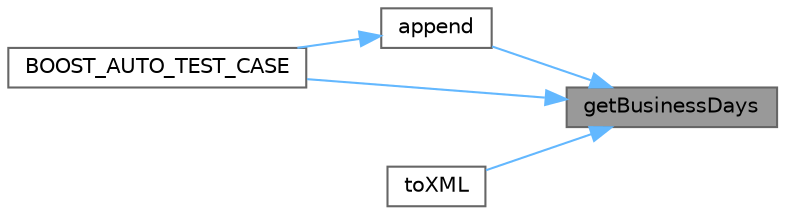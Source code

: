 digraph "getBusinessDays"
{
 // INTERACTIVE_SVG=YES
 // LATEX_PDF_SIZE
  bgcolor="transparent";
  edge [fontname=Helvetica,fontsize=10,labelfontname=Helvetica,labelfontsize=10];
  node [fontname=Helvetica,fontsize=10,shape=box,height=0.2,width=0.4];
  rankdir="RL";
  Node1 [label="getBusinessDays",height=0.2,width=0.4,color="gray40", fillcolor="grey60", style="filled", fontcolor="black",tooltip="Returns all the business days for a given calname."];
  Node1 -> Node2 [dir="back",color="steelblue1",style="solid"];
  Node2 [label="append",height=0.2,width=0.4,color="grey40", fillcolor="white", style="filled",URL="$classore_1_1data_1_1_calendar_adjustment_config.html#ad97bd1da19bfa2e6afa4488af9528e06",tooltip="add all holidays and business days from c to this instance"];
  Node2 -> Node3 [dir="back",color="steelblue1",style="solid"];
  Node3 [label="BOOST_AUTO_TEST_CASE",height=0.2,width=0.4,color="grey40", fillcolor="white", style="filled",URL="$calendaradjustment_8cpp.html#ab0478f2dce1060e1ed6eebcb6f5c897d",tooltip=" "];
  Node1 -> Node3 [dir="back",color="steelblue1",style="solid"];
  Node1 -> Node4 [dir="back",color="steelblue1",style="solid"];
  Node4 [label="toXML",height=0.2,width=0.4,color="grey40", fillcolor="white", style="filled",URL="$classore_1_1data_1_1_calendar_adjustment_config.html#a7efefb9270d6c4933e4c96de0771f17a",tooltip=" "];
}
